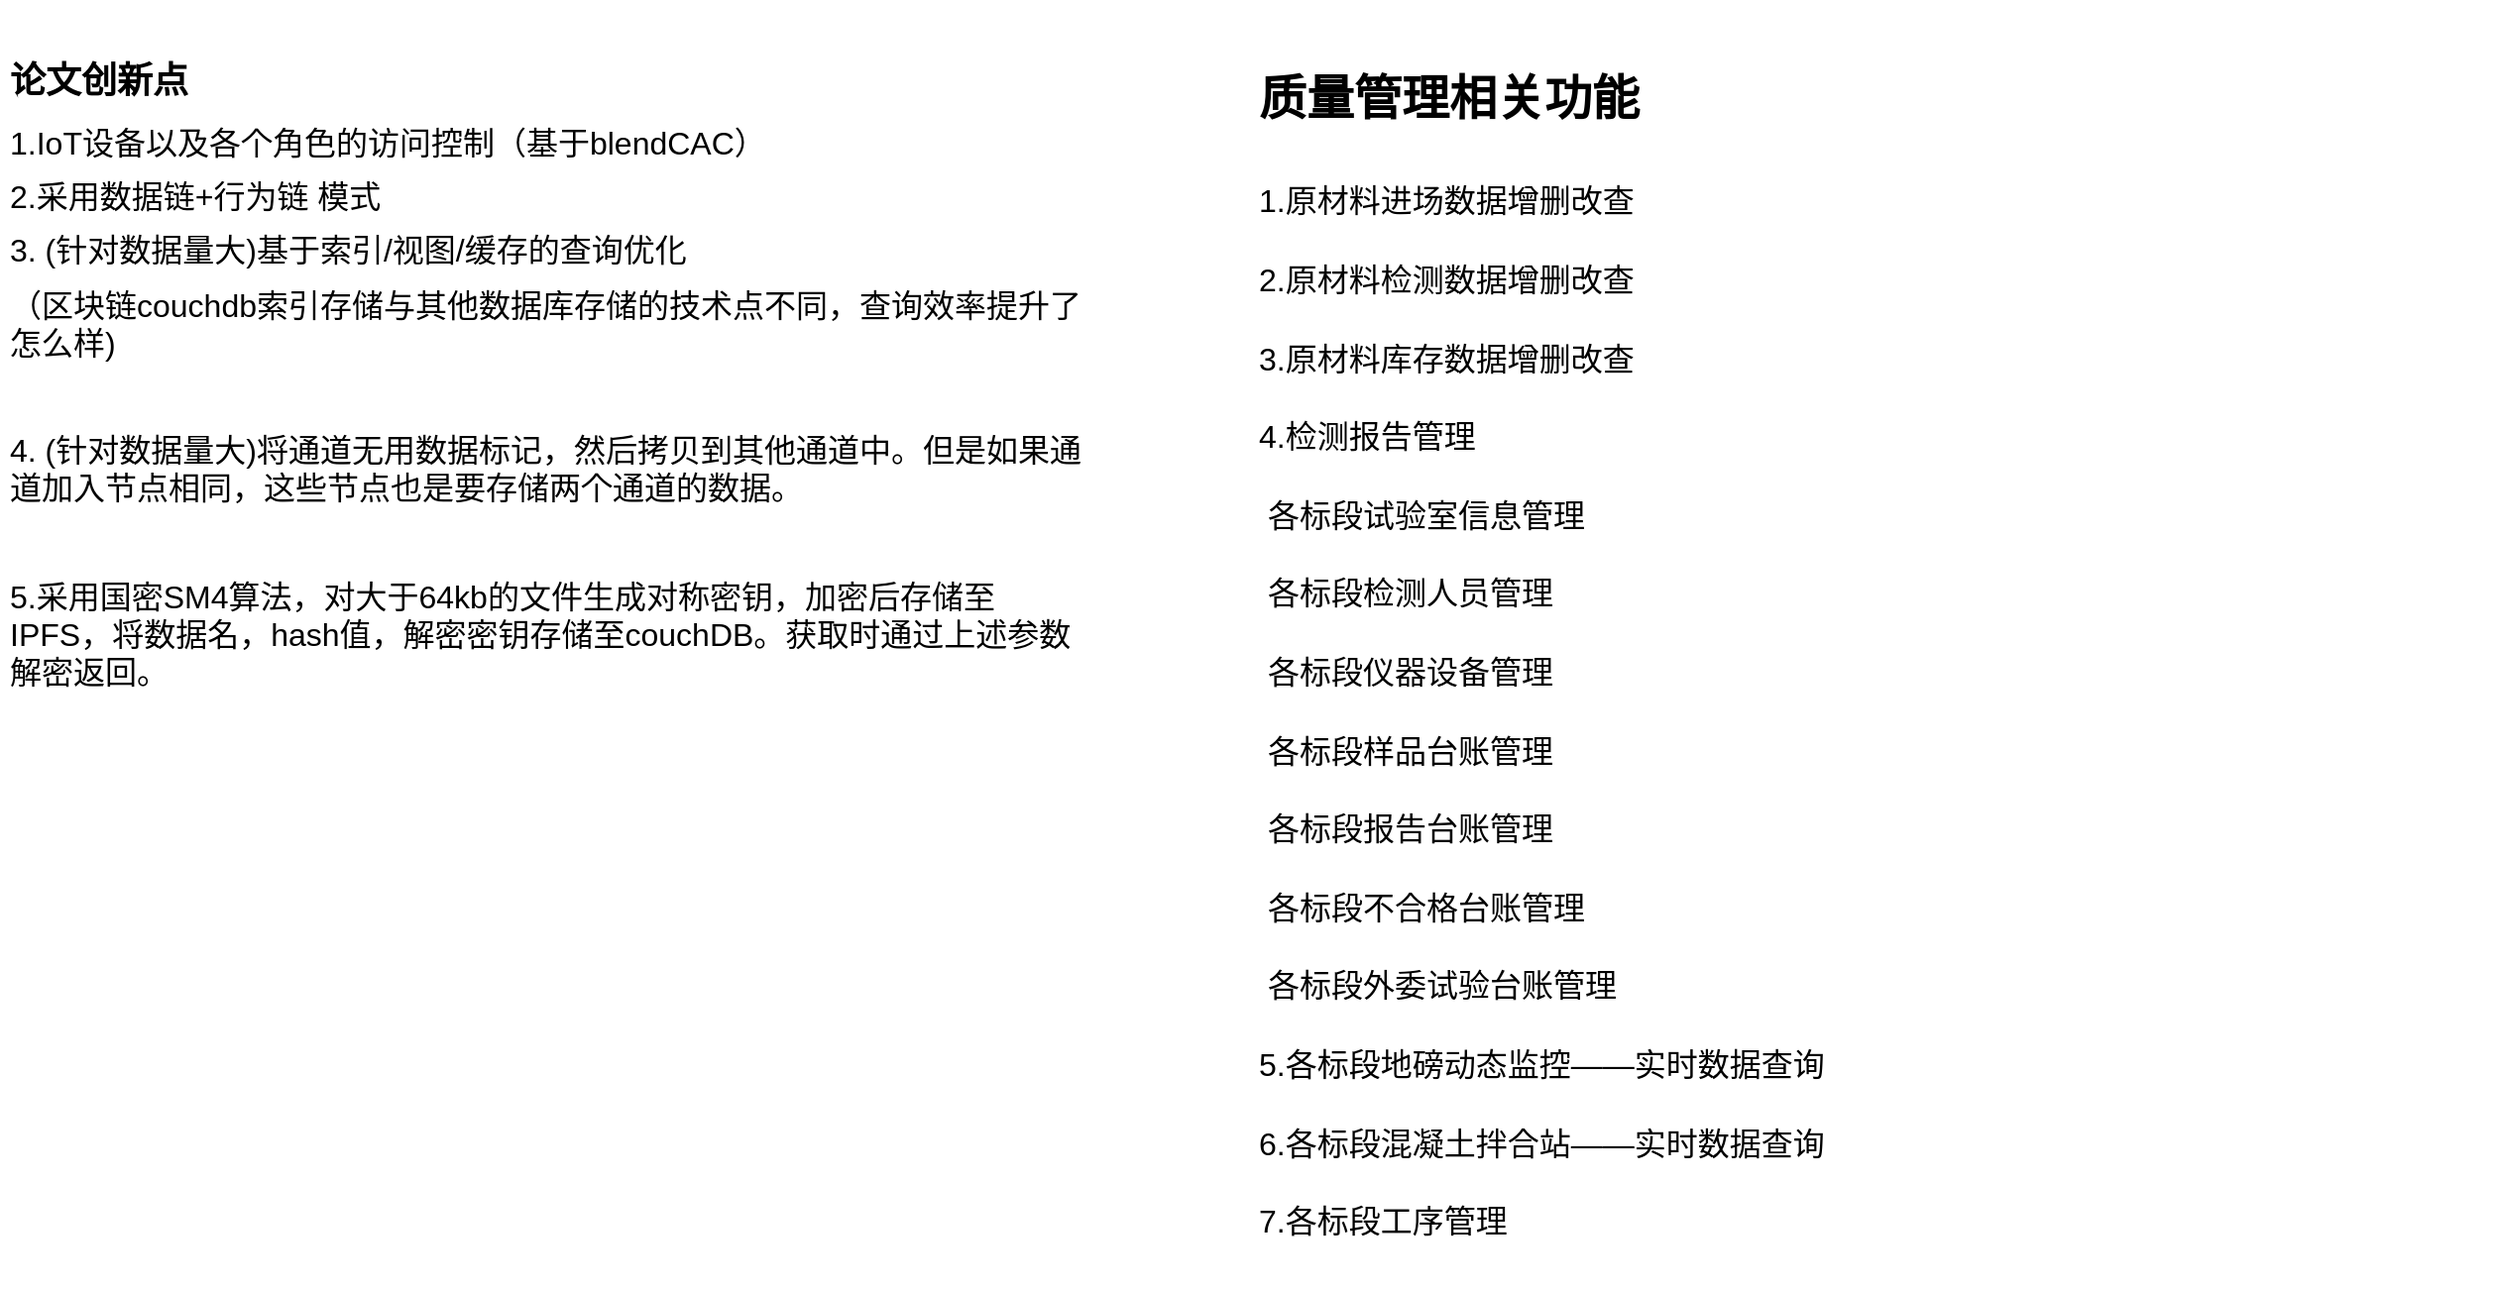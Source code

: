 <mxfile version="15.8.2" type="github">
  <diagram id="QmFLCAPsfilFU5ywDQWz" name="第 1 页">
    <mxGraphModel dx="1038" dy="547" grid="1" gridSize="10" guides="1" tooltips="1" connect="1" arrows="1" fold="1" page="1" pageScale="1" pageWidth="827" pageHeight="1169" math="0" shadow="0">
      <root>
        <mxCell id="0" />
        <mxCell id="1" parent="0" />
        <mxCell id="ds6BCZwHAGG2QGQAVBN1-8" value="&lt;h1&gt;&lt;font style=&quot;font-size: 18px&quot;&gt;论文创新点&lt;/font&gt;&lt;/h1&gt;&lt;p&gt;&lt;font size=&quot;3&quot;&gt;1.IoT设备以及各个角色的访问控制（基于blendCAC）&lt;/font&gt;&lt;/p&gt;&lt;p&gt;&lt;font size=&quot;3&quot;&gt;2.采用数据链+行为链 模式&lt;/font&gt;&lt;/p&gt;&lt;p&gt;&lt;font size=&quot;3&quot;&gt;3. (针对数据量大)基于索引/视图/缓存的查询优化&amp;nbsp;&lt;/font&gt;&lt;/p&gt;&lt;p&gt;&lt;font size=&quot;3&quot;&gt;（区块链couchdb索引存储与其他数据库存储的技术点不同，查询效率提升了怎么样)&lt;/font&gt;&lt;/p&gt;&lt;p&gt;&lt;font size=&quot;3&quot;&gt;&lt;br&gt;&lt;/font&gt;&lt;/p&gt;&lt;p&gt;&lt;font size=&quot;3&quot;&gt;4. (针对数据量大)将通道无用数据标记，然后拷贝到其他通道中。但是如果通道加入节点相同，这些节点也是要存储两个通道的数据。&lt;/font&gt;&lt;/p&gt;&lt;p&gt;&lt;font size=&quot;3&quot;&gt;&lt;br&gt;&lt;/font&gt;&lt;/p&gt;&lt;p&gt;&lt;font size=&quot;3&quot;&gt;5.采用国密SM4算法，对大于64kb的文件生成对称密钥，加密后存储至IPFS，将数据名，hash值，解密密钥存储至couchDB。获取时通过上述参数解密返回。&lt;/font&gt;&lt;/p&gt;&lt;div&gt;&lt;br&gt;&lt;/div&gt;" style="text;html=1;strokeColor=none;fillColor=none;spacing=5;spacingTop=-20;whiteSpace=wrap;overflow=hidden;rounded=0;fontSize=8;" vertex="1" parent="1">
          <mxGeometry x="160" y="120" width="550" height="340" as="geometry" />
        </mxCell>
        <mxCell id="ds6BCZwHAGG2QGQAVBN1-9" value="&lt;h1&gt;&lt;font style=&quot;font-size: 24px&quot;&gt;质量管理相关功能&lt;/font&gt;&lt;/h1&gt;&lt;p&gt;&lt;font size=&quot;3&quot;&gt;1.原材料进场数据增删改查&lt;/font&gt;&lt;/p&gt;&lt;p&gt;&lt;font size=&quot;3&quot;&gt;2.原材料检测数据增删改查&lt;/font&gt;&lt;/p&gt;&lt;p&gt;&lt;font size=&quot;3&quot;&gt;3.原材料库存数据增删改查&lt;/font&gt;&lt;/p&gt;&lt;p&gt;&lt;font size=&quot;3&quot;&gt;4.检测报告管理&lt;/font&gt;&lt;/p&gt;&lt;p&gt;&lt;font size=&quot;3&quot;&gt;&lt;span style=&quot;white-space: pre&quot;&gt;	&lt;/span&gt;各标段试验室信息管理&lt;br&gt;&lt;/font&gt;&lt;/p&gt;&lt;p&gt;&lt;font size=&quot;3&quot;&gt;&lt;span style=&quot;white-space: pre&quot;&gt;	&lt;/span&gt;各标段检测人员管理&lt;br&gt;&lt;/font&gt;&lt;/p&gt;&lt;p&gt;&lt;font size=&quot;3&quot;&gt;&lt;span style=&quot;white-space: pre&quot;&gt;	&lt;/span&gt;各标段仪器设备管理&lt;br&gt;&lt;/font&gt;&lt;/p&gt;&lt;p&gt;&lt;font size=&quot;3&quot;&gt;&lt;span style=&quot;white-space: pre&quot;&gt;	&lt;/span&gt;各标段样品台账管理&lt;br&gt;&lt;/font&gt;&lt;/p&gt;&lt;p&gt;&lt;font size=&quot;3&quot;&gt;&lt;span style=&quot;white-space: pre&quot;&gt;	&lt;/span&gt;各标段报告台账管理&lt;br&gt;&lt;/font&gt;&lt;/p&gt;&lt;p&gt;&lt;font size=&quot;3&quot;&gt;&lt;span style=&quot;white-space: pre&quot;&gt;	&lt;/span&gt;各标段不合格台账管理&lt;br&gt;&lt;/font&gt;&lt;/p&gt;&lt;p&gt;&lt;font size=&quot;3&quot;&gt;&lt;span style=&quot;white-space: pre&quot;&gt;	&lt;/span&gt;各标段外委试验台账管理&lt;br&gt;&lt;/font&gt;&lt;/p&gt;&lt;p&gt;&lt;font size=&quot;3&quot;&gt;5.各标段地磅动态监控——实时数据查询&lt;/font&gt;&lt;/p&gt;&lt;p&gt;&lt;font size=&quot;3&quot;&gt;6.各标段混凝土拌合站——实时数据查询&lt;/font&gt;&lt;/p&gt;&lt;p&gt;&lt;font size=&quot;3&quot;&gt;7.各标段工序管理&lt;/font&gt;&lt;/p&gt;&lt;p&gt;&lt;font size=&quot;3&quot;&gt;&lt;br&gt;&lt;/font&gt;&lt;/p&gt;&lt;p&gt;&lt;font size=&quot;3&quot;&gt;&lt;span style=&quot;white-space: pre&quot;&gt;	&lt;/span&gt;&lt;br&gt;&lt;/font&gt;&lt;/p&gt;&lt;p&gt;&lt;font size=&quot;3&quot;&gt;&lt;span style=&quot;white-space: pre&quot;&gt;	&lt;/span&gt;&lt;br&gt;&lt;/font&gt;&lt;/p&gt;" style="text;html=1;strokeColor=none;fillColor=none;spacing=5;spacingTop=-20;whiteSpace=wrap;overflow=hidden;rounded=0;fontSize=18;" vertex="1" parent="1">
          <mxGeometry x="790" y="100" width="630" height="640" as="geometry" />
        </mxCell>
      </root>
    </mxGraphModel>
  </diagram>
</mxfile>
